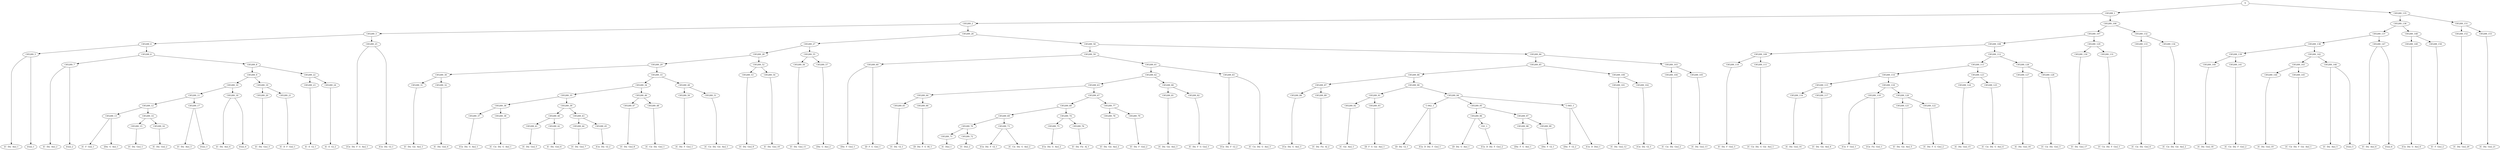 digraph sample{
"S" -> "C85289_1";
"C85289_1" -> "C85289_2";
"C85289_2" -> "C85289_3";
"C85289_3" -> "C85289_4";
"C85289_4" -> "C85289_5";
"C85289_5" -> "[C  Dis  Ais]_1";
"C85289_5" -> "[Gis]_1";
"C85289_4" -> "C85289_6";
"C85289_6" -> "C85289_7";
"C85289_7" -> "[C  Dis  Ais]_2";
"C85289_7" -> "[Gis]_2";
"C85289_6" -> "C85289_8";
"C85289_8" -> "C85289_9";
"C85289_9" -> "C85289_10";
"C85289_10" -> "C85289_11";
"C85289_11" -> "C85289_12";
"C85289_12" -> "C85289_13";
"C85289_13" -> "[C  F  Gis]_1";
"C85289_13" -> "[Dis  G  Ais]_1";
"C85289_12" -> "C85289_14";
"C85289_14" -> "C85289_15";
"C85289_15" -> "[C  Dis  Gis]_1";
"C85289_14" -> "C85289_16";
"C85289_16" -> "[C  Dis  Gis]_2";
"C85289_11" -> "C85289_17";
"C85289_17" -> "[C  Dis  Ais]_3";
"C85289_17" -> "[Gis]_3";
"C85289_10" -> "C85289_18";
"C85289_18" -> "[C  Dis  Ais]_4";
"C85289_18" -> "[Gis]_4";
"C85289_9" -> "C85289_19";
"C85289_19" -> "C85289_20";
"C85289_20" -> "[C  Dis  Gis]_3";
"C85289_19" -> "C85289_21";
"C85289_21" -> "[C  D  F  Gis]_1";
"C85289_8" -> "C85289_22";
"C85289_22" -> "C85289_23";
"C85289_23" -> "[C  E  G]_1";
"C85289_22" -> "C85289_24";
"C85289_24" -> "[C  E  G]_2";
"C85289_3" -> "C85289_25";
"C85289_25" -> "[Cis  Dis  F  G  Ais]_1";
"C85289_25" -> "[Cis  Dis  G]_1";
"C85289_2" -> "C85289_26";
"C85289_26" -> "C85289_27";
"C85289_27" -> "C85289_28";
"C85289_28" -> "C85289_29";
"C85289_29" -> "C85289_30";
"C85289_30" -> "C85289_31";
"C85289_31" -> "[C  Dis  Gis  Ais]_1";
"C85289_30" -> "C85289_32";
"C85289_32" -> "[C  Dis  Gis]_4";
"C85289_29" -> "C85289_33";
"C85289_33" -> "C85289_34";
"C85289_34" -> "C85289_35";
"C85289_35" -> "C85289_36";
"C85289_36" -> "C85289_37";
"C85289_37" -> "[Cis  Dis  G  Ais]_1";
"C85289_36" -> "C85289_38";
"C85289_38" -> "[C  Cis  Dis  G  Ais]_1";
"C85289_35" -> "C85289_39";
"C85289_39" -> "C85289_40";
"C85289_40" -> "C85289_41";
"C85289_41" -> "[C  Dis  Gis]_5";
"C85289_40" -> "C85289_42";
"C85289_42" -> "[C  Dis  Gis]_6";
"C85289_39" -> "C85289_43";
"C85289_43" -> "C85289_44";
"C85289_44" -> "[C  Dis  Gis]_7";
"C85289_43" -> "C85289_45";
"C85289_45" -> "[Cis  Dis  G]_2";
"C85289_34" -> "C85289_46";
"C85289_46" -> "C85289_47";
"C85289_47" -> "[C  Dis  Gis]_8";
"C85289_46" -> "C85289_48";
"C85289_48" -> "[C  Cis  Dis  Gis]_1";
"C85289_33" -> "C85289_49";
"C85289_49" -> "C85289_50";
"C85289_50" -> "[C  Dis  F  Gis]_1";
"C85289_49" -> "C85289_51";
"C85289_51" -> "[C  Cis  Dis  Gis  Ais]_1";
"C85289_28" -> "C85289_52";
"C85289_52" -> "C85289_53";
"C85289_53" -> "[C  Dis  Gis]_9";
"C85289_52" -> "C85289_54";
"C85289_54" -> "[C  Dis  Gis]_10";
"C85289_27" -> "C85289_55";
"C85289_55" -> "C85289_56";
"C85289_56" -> "[C  Dis  Gis]_11";
"C85289_55" -> "C85289_57";
"C85289_57" -> "[Dis  G  Ais]_2";
"C85289_26" -> "C85289_58";
"C85289_58" -> "C85289_59";
"C85289_59" -> "C85289_60";
"C85289_60" -> "[Dis  F  Gis]_1";
"C85289_60" -> "[D  F  G  Gis]_1";
"C85289_59" -> "C85289_61";
"C85289_61" -> "C85289_62";
"C85289_62" -> "C85289_63";
"C85289_63" -> "C85289_64";
"C85289_64" -> "C85289_65";
"C85289_65" -> "[C  Dis  G]_1";
"C85289_64" -> "C85289_66";
"C85289_66" -> "[D  Dis  F  G  B]_1";
"C85289_63" -> "C85289_67";
"C85289_67" -> "C85289_68";
"C85289_68" -> "C85289_69";
"C85289_69" -> "C85289_70";
"C85289_70" -> "C85289_71";
"C85289_71" -> "[C  Dis]_1";
"C85289_70" -> "C85289_72";
"C85289_72" -> "[C  Dis]_2";
"C85289_69" -> "C85289_73";
"C85289_73" -> "[Cis  Dis  F  G]_1";
"C85289_73" -> "[C  Cis  Dis  G  Ais]_2";
"C85289_68" -> "C85289_74";
"C85289_74" -> "C85289_75";
"C85289_75" -> "[Cis  Dis  G  Ais]_2";
"C85289_74" -> "C85289_76";
"C85289_76" -> "[C  Dis  Fis  A]_1";
"C85289_67" -> "C85289_77";
"C85289_77" -> "C85289_78";
"C85289_78" -> "[C  Dis  Gis  Ais]_2";
"C85289_77" -> "C85289_79";
"C85289_79" -> "[C  Dis  F  Gis]_2";
"C85289_62" -> "C85289_80";
"C85289_80" -> "C85289_81";
"C85289_81" -> "[C  Dis  Gis  Ais]_3";
"C85289_80" -> "C85289_82";
"C85289_82" -> "[C  Dis  F  G  Gis]_1";
"C85289_61" -> "C85289_83";
"C85289_83" -> "[Cis  Dis  F  G]_2";
"C85289_83" -> "[C  Cis  Dis  G  Ais]_3";
"C85289_58" -> "C85289_84";
"C85289_84" -> "C85289_85";
"C85289_85" -> "C85289_86";
"C85289_86" -> "C85289_87";
"C85289_87" -> "C85289_88";
"C85289_88" -> "[Cis  Dis  G  Ais]_3";
"C85289_87" -> "C85289_89";
"C85289_89" -> "[C  Dis  Fis  A]_2";
"C85289_86" -> "C85289_90";
"C85289_90" -> "C85289_91";
"C85289_91" -> "C85289_92";
"C85289_92" -> "[C  Gis  Ais]_1";
"C85289_91" -> "C85289_93";
"C85289_93" -> "[D  F  G  Gis  Ais]_1";
"C85289_90" -> "C85289_94";
"C85289_94" -> "C-942_1";
"C-942_1" -> "[D  Dis  G]_1";
"C-942_1" -> "[Cis  D  Dis  F  Gis]_1";
"C85289_94" -> "C85289_95";
"C85289_95" -> "C85289_96";
"C85289_96" -> "[D  Dis  G  Ais]_1";
"C85289_96" -> "C61_1";
"C61_1" -> "[Cis  D  Dis  F  Gis]_2";
"C85289_95" -> "C85289_97";
"C85289_97" -> "C85289_98";
"C85289_98" -> "[Dis  F  G  Ais]_1";
"C85289_97" -> "C85289_99";
"C85289_99" -> "[Dis  F  G]_1";
"C85289_94" -> "C-945_1";
"C-945_1" -> "[Dis  F  G]_2";
"C-945_1" -> "[Cis  D  Dis]_1";
"C85289_85" -> "C85289_100";
"C85289_100" -> "C85289_101";
"C85289_101" -> "[C  Dis  Gis]_12";
"C85289_100" -> "C85289_102";
"C85289_102" -> "[Cis  Dis  G]_3";
"C85289_84" -> "C85289_103";
"C85289_103" -> "C85289_104";
"C85289_104" -> "[C  Cis  Dis  Gis]_2";
"C85289_103" -> "C85289_105";
"C85289_105" -> "[C  Dis  Gis]_13";
"C85289_1" -> "C85289_106";
"C85289_106" -> "C85289_107";
"C85289_107" -> "C85289_108";
"C85289_108" -> "C85289_109";
"C85289_109" -> "C85289_110";
"C85289_110" -> "[C  Dis  F  Gis]_3";
"C85289_109" -> "C85289_111";
"C85289_111" -> "[C  Cis  Dis  G  Gis  Ais]_1";
"C85289_108" -> "C85289_112";
"C85289_112" -> "C85289_113";
"C85289_113" -> "C85289_114";
"C85289_114" -> "C85289_115";
"C85289_115" -> "C85289_116";
"C85289_116" -> "[C  Dis  Gis]_14";
"C85289_115" -> "C85289_117";
"C85289_117" -> "[C  Dis  Gis  Ais]_4";
"C85289_114" -> "C85289_118";
"C85289_118" -> "C85289_119";
"C85289_119" -> "[Cis  F  Gis]_1";
"C85289_119" -> "[Cis  Fis  Gis]_1";
"C85289_118" -> "C85289_120";
"C85289_120" -> "C85289_121";
"C85289_121" -> "[C  Dis  Gis  Ais]_5";
"C85289_120" -> "C85289_122";
"C85289_122" -> "[C  Dis  F  G  Gis]_2";
"C85289_113" -> "C85289_123";
"C85289_123" -> "C85289_124";
"C85289_124" -> "[C  Dis  Gis]_15";
"C85289_123" -> "C85289_125";
"C85289_125" -> "[C  Cis  Dis  G  Ais]_4";
"C85289_112" -> "C85289_126";
"C85289_126" -> "C85289_127";
"C85289_127" -> "[C  Dis  Gis]_16";
"C85289_126" -> "C85289_128";
"C85289_128" -> "[C  Cis  Dis  Gis]_3";
"C85289_107" -> "C85289_129";
"C85289_129" -> "C85289_130";
"C85289_130" -> "[C  Dis  Gis]_17";
"C85289_129" -> "C85289_131";
"C85289_131" -> "[C  Cis  Dis  F  Gis]_1";
"C85289_106" -> "C85289_132";
"C85289_132" -> "C85289_133";
"C85289_133" -> "[C  Cis  Dis  Gis]_4";
"C85289_132" -> "C85289_134";
"C85289_134" -> "[C  Cis  Dis  Gis  Ais]_2";
"S" -> "C85289_135";
"C85289_135" -> "C85289_136";
"C85289_136" -> "C85289_137";
"C85289_137" -> "C85289_138";
"C85289_138" -> "C85289_139";
"C85289_139" -> "C85289_140";
"C85289_140" -> "[C  Dis  Gis]_18";
"C85289_139" -> "C85289_141";
"C85289_141" -> "[C  Cis  Dis  F  Gis]_2";
"C85289_138" -> "C85289_142";
"C85289_142" -> "C85289_143";
"C85289_143" -> "C85289_144";
"C85289_144" -> "[C  Dis  Gis]_19";
"C85289_143" -> "C85289_145";
"C85289_145" -> "[C  Cis  Dis  F  Gis  Ais]_1";
"C85289_142" -> "C85289_146";
"C85289_146" -> "[C  Dis  Ais]_5";
"C85289_146" -> "[Gis]_5";
"C85289_137" -> "C85289_147";
"C85289_147" -> "[C  Dis  Ais]_6";
"C85289_147" -> "[Gis]_6";
"C85289_136" -> "C85289_148";
"C85289_148" -> "C85289_149";
"C85289_149" -> "[Cis  Dis  G  Ais]_4";
"C85289_148" -> "C85289_150";
"C85289_150" -> "[C  F  Gis]_2";
"C85289_135" -> "C85289_151";
"C85289_151" -> "C85289_152";
"C85289_152" -> "[C  Dis  Gis]_20";
"C85289_151" -> "C85289_153";
"C85289_153" -> "[C  Dis  Gis]_21";

{rank = min; "S";}
{rank = same; "C85289_1"; "C85289_135";}
{rank = same; "C85289_2"; "C85289_106"; "C85289_136"; "C85289_151";}
{rank = same; "C85289_3"; "C85289_26"; "C85289_107"; "C85289_132"; "C85289_137"; "C85289_148"; "C85289_152"; "C85289_153";}
{rank = same; "C85289_4"; "C85289_25"; "C85289_27"; "C85289_58"; "C85289_108"; "C85289_129"; "C85289_133"; "C85289_134"; "C85289_138"; "C85289_147"; "C85289_149"; "C85289_150";}
{rank = same; "C85289_5"; "C85289_6"; "C85289_28"; "C85289_55"; "C85289_59"; "C85289_84"; "C85289_109"; "C85289_112"; "C85289_130"; "C85289_131"; "C85289_139"; "C85289_142";}
{rank = same; "C85289_7"; "C85289_8"; "C85289_29"; "C85289_52"; "C85289_56"; "C85289_57"; "C85289_60"; "C85289_61"; "C85289_85"; "C85289_103"; "C85289_110"; "C85289_111"; "C85289_113"; "C85289_126"; "C85289_140"; "C85289_141"; "C85289_143"; "C85289_146";}
{rank = same; "C85289_9"; "C85289_22"; "C85289_30"; "C85289_33"; "C85289_53"; "C85289_54"; "C85289_62"; "C85289_83"; "C85289_86"; "C85289_100"; "C85289_104"; "C85289_105"; "C85289_114"; "C85289_123"; "C85289_127"; "C85289_128"; "C85289_144"; "C85289_145";}
{rank = same; "C85289_10"; "C85289_19"; "C85289_23"; "C85289_24"; "C85289_31"; "C85289_32"; "C85289_34"; "C85289_49"; "C85289_63"; "C85289_80"; "C85289_87"; "C85289_90"; "C85289_101"; "C85289_102"; "C85289_115"; "C85289_118"; "C85289_124"; "C85289_125";}
{rank = same; "C85289_11"; "C85289_18"; "C85289_20"; "C85289_21"; "C85289_35"; "C85289_46"; "C85289_50"; "C85289_51"; "C85289_64"; "C85289_67"; "C85289_81"; "C85289_82"; "C85289_88"; "C85289_89"; "C85289_91"; "C85289_94"; "C85289_116"; "C85289_117"; "C85289_119"; "C85289_120";}
{rank = same; "C85289_12"; "C85289_17"; "C85289_36"; "C85289_39"; "C85289_47"; "C85289_48"; "C85289_65"; "C85289_66"; "C85289_68"; "C85289_77"; "C85289_92"; "C85289_93"; "C-942_1"; "C85289_95"; "C-945_1"; "C85289_121"; "C85289_122";}
{rank = same; "C85289_13"; "C85289_14"; "C85289_37"; "C85289_38"; "C85289_40"; "C85289_43"; "C85289_69"; "C85289_74"; "C85289_78"; "C85289_79"; "C85289_96"; "C85289_97";}
{rank = same; "C85289_15"; "C85289_16"; "C85289_41"; "C85289_42"; "C85289_44"; "C85289_45"; "C85289_70"; "C85289_73"; "C85289_75"; "C85289_76"; "C61_1"; "C85289_98"; "C85289_99";}
{rank = same; "C85289_71"; "C85289_72";}
{rank = same; "[C  Cis  Dis  F  Gis  Ais]_1"; "[C  Cis  Dis  F  Gis]_1"; "[C  Cis  Dis  F  Gis]_2"; "[C  Cis  Dis  G  Ais]_1"; "[C  Cis  Dis  G  Ais]_2"; "[C  Cis  Dis  G  Ais]_3"; "[C  Cis  Dis  G  Ais]_4"; "[C  Cis  Dis  G  Gis  Ais]_1"; "[C  Cis  Dis  Gis  Ais]_1"; "[C  Cis  Dis  Gis  Ais]_2"; "[C  Cis  Dis  Gis]_1"; "[C  Cis  Dis  Gis]_2"; "[C  Cis  Dis  Gis]_3"; "[C  Cis  Dis  Gis]_4"; "[C  D  F  Gis]_1"; "[C  Dis  Ais]_1"; "[C  Dis  Ais]_2"; "[C  Dis  Ais]_3"; "[C  Dis  Ais]_4"; "[C  Dis  Ais]_5"; "[C  Dis  Ais]_6"; "[C  Dis  F  G  Gis]_1"; "[C  Dis  F  G  Gis]_2"; "[C  Dis  F  Gis]_1"; "[C  Dis  F  Gis]_2"; "[C  Dis  F  Gis]_3"; "[C  Dis  Fis  A]_1"; "[C  Dis  Fis  A]_2"; "[C  Dis  G]_1"; "[C  Dis  Gis  Ais]_1"; "[C  Dis  Gis  Ais]_2"; "[C  Dis  Gis  Ais]_3"; "[C  Dis  Gis  Ais]_4"; "[C  Dis  Gis  Ais]_5"; "[C  Dis  Gis]_1"; "[C  Dis  Gis]_2"; "[C  Dis  Gis]_3"; "[C  Dis  Gis]_4"; "[C  Dis  Gis]_5"; "[C  Dis  Gis]_6"; "[C  Dis  Gis]_7"; "[C  Dis  Gis]_8"; "[C  Dis  Gis]_9"; "[C  Dis  Gis]_10"; "[C  Dis  Gis]_11"; "[C  Dis  Gis]_12"; "[C  Dis  Gis]_13"; "[C  Dis  Gis]_14"; "[C  Dis  Gis]_15"; "[C  Dis  Gis]_16"; "[C  Dis  Gis]_17"; "[C  Dis  Gis]_18"; "[C  Dis  Gis]_19"; "[C  Dis  Gis]_20"; "[C  Dis  Gis]_21"; "[C  Dis]_1"; "[C  Dis]_2"; "[C  E  G]_1"; "[C  E  G]_2"; "[C  F  Gis]_1"; "[C  F  Gis]_2"; "[C  Gis  Ais]_1"; "[Cis  D  Dis  F  Gis]_1"; "[Cis  D  Dis  F  Gis]_2"; "[Cis  D  Dis]_1"; "[Cis  Dis  F  G  Ais]_1"; "[Cis  Dis  F  G]_1"; "[Cis  Dis  F  G]_2"; "[Cis  Dis  G  Ais]_1"; "[Cis  Dis  G  Ais]_2"; "[Cis  Dis  G  Ais]_3"; "[Cis  Dis  G  Ais]_4"; "[Cis  Dis  G]_1"; "[Cis  Dis  G]_2"; "[Cis  Dis  G]_3"; "[Cis  F  Gis]_1"; "[Cis  Fis  Gis]_1"; "[D  Dis  F  G  B]_1"; "[D  Dis  G  Ais]_1"; "[D  Dis  G]_1"; "[D  F  G  Gis  Ais]_1"; "[D  F  G  Gis]_1"; "[Dis  F  G  Ais]_1"; "[Dis  F  G]_1"; "[Dis  F  G]_2"; "[Dis  F  Gis]_1"; "[Dis  G  Ais]_1"; "[Dis  G  Ais]_2"; "[Gis]_1"; "[Gis]_2"; "[Gis]_3"; "[Gis]_4"; "[Gis]_5"; "[Gis]_6";}
}